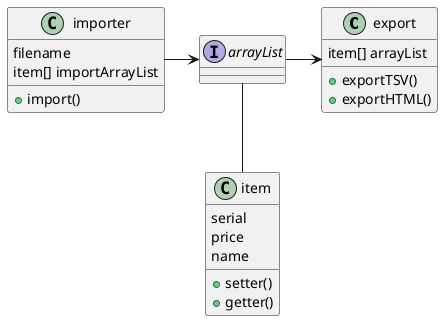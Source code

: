 @startuml
'https://plantuml.com/class-diagram



class export
class item
interface arrayList
class importer

importer -> arrayList
arrayList -- item
arrayList -> export

class export {
item[] arrayList
+exportTSV()
+exportHTML()
}

class item {
serial
price
name
+setter()
+getter()
}

class importer {
filename
item[] importArrayList
+import()

}

@enduml